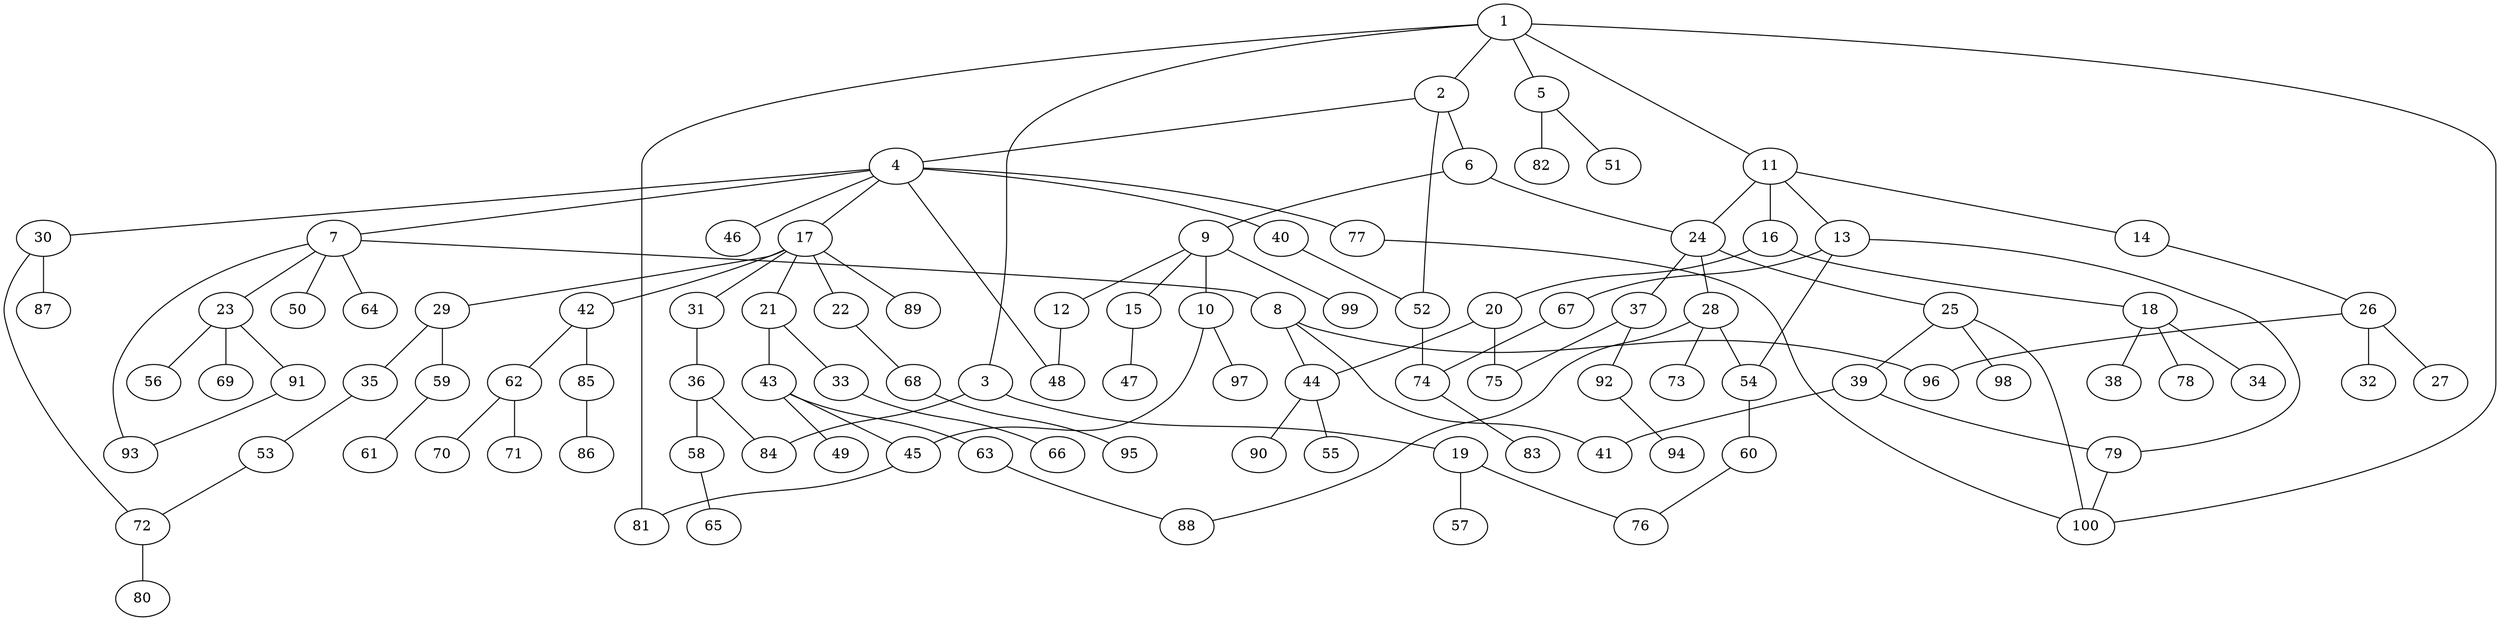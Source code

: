 graph graphname {1--2
1--3
1--5
1--11
1--81
1--100
2--4
2--6
2--52
3--19
3--84
4--7
4--17
4--30
4--40
4--46
4--48
4--77
5--51
5--82
6--9
6--24
7--8
7--23
7--50
7--64
7--93
8--41
8--44
8--96
9--10
9--12
9--15
9--99
10--45
10--97
11--13
11--14
11--16
11--24
12--48
13--54
13--67
13--79
14--26
15--47
16--18
16--20
17--21
17--22
17--29
17--31
17--42
17--89
18--34
18--38
18--78
19--57
19--76
20--44
20--75
21--33
21--43
22--68
23--56
23--69
23--91
24--25
24--28
24--37
25--39
25--98
25--100
26--27
26--32
26--96
28--54
28--73
28--88
29--35
29--59
30--72
30--87
31--36
33--66
35--53
36--58
36--84
37--75
37--92
39--41
39--79
40--52
42--62
42--85
43--45
43--49
43--63
44--55
44--90
45--81
52--74
53--72
54--60
58--65
59--61
60--76
62--70
62--71
63--88
67--74
68--95
72--80
74--83
77--100
79--100
85--86
91--93
92--94
}